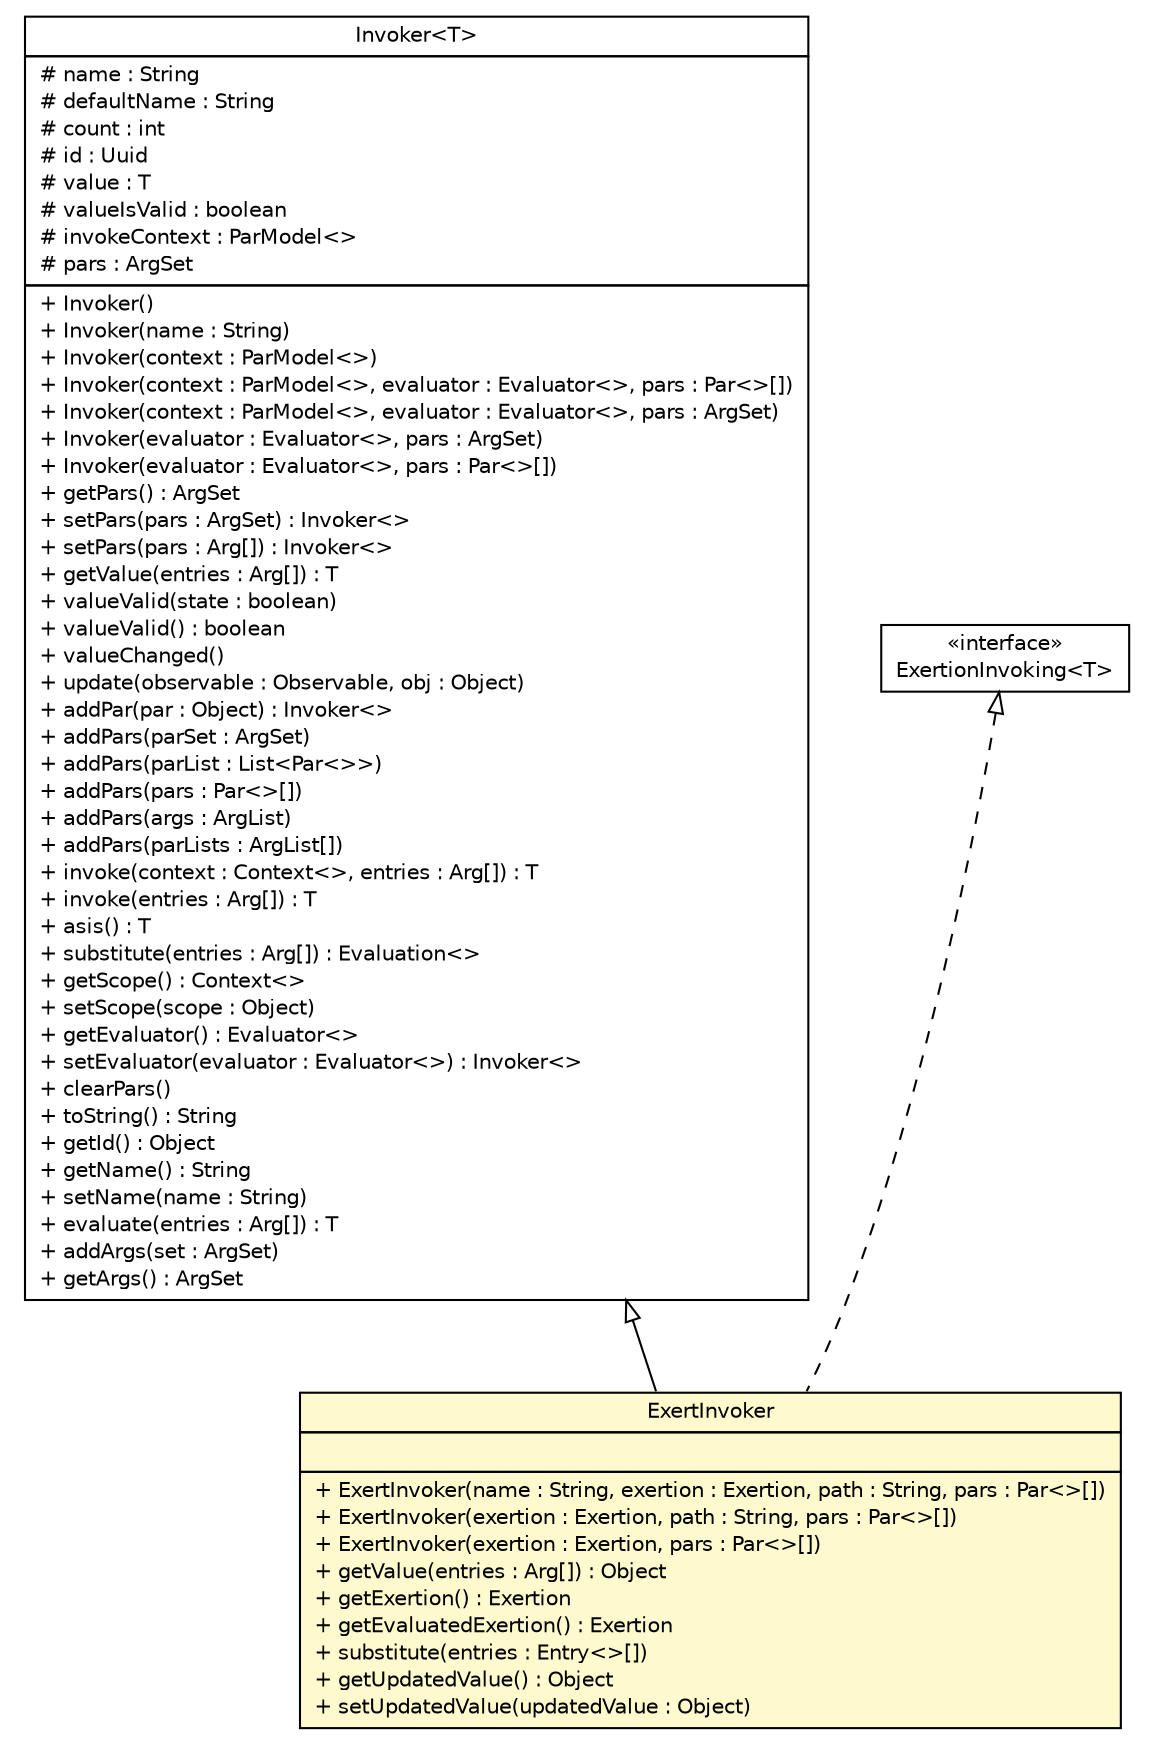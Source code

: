 #!/usr/local/bin/dot
#
# Class diagram 
# Generated by UMLGraph version R5_6 (http://www.umlgraph.org/)
#

digraph G {
	edge [fontname="Helvetica",fontsize=10,labelfontname="Helvetica",labelfontsize=10];
	node [fontname="Helvetica",fontsize=10,shape=plaintext];
	nodesep=0.25;
	ranksep=0.5;
	// sorcer.core.invoker.ExertInvoker
	c225955 [label=<<table title="sorcer.core.invoker.ExertInvoker" border="0" cellborder="1" cellspacing="0" cellpadding="2" port="p" bgcolor="lemonChiffon" href="./ExertInvoker.html">
		<tr><td><table border="0" cellspacing="0" cellpadding="1">
<tr><td align="center" balign="center"> ExertInvoker </td></tr>
		</table></td></tr>
		<tr><td><table border="0" cellspacing="0" cellpadding="1">
<tr><td align="left" balign="left">  </td></tr>
		</table></td></tr>
		<tr><td><table border="0" cellspacing="0" cellpadding="1">
<tr><td align="left" balign="left"> + ExertInvoker(name : String, exertion : Exertion, path : String, pars : Par&lt;&gt;[]) </td></tr>
<tr><td align="left" balign="left"> + ExertInvoker(exertion : Exertion, path : String, pars : Par&lt;&gt;[]) </td></tr>
<tr><td align="left" balign="left"> + ExertInvoker(exertion : Exertion, pars : Par&lt;&gt;[]) </td></tr>
<tr><td align="left" balign="left"> + getValue(entries : Arg[]) : Object </td></tr>
<tr><td align="left" balign="left"> + getExertion() : Exertion </td></tr>
<tr><td align="left" balign="left"> + getEvaluatedExertion() : Exertion </td></tr>
<tr><td align="left" balign="left"> + substitute(entries : Entry&lt;&gt;[]) </td></tr>
<tr><td align="left" balign="left"> + getUpdatedValue() : Object </td></tr>
<tr><td align="left" balign="left"> + setUpdatedValue(updatedValue : Object) </td></tr>
		</table></td></tr>
		</table>>, URL="./ExertInvoker.html", fontname="Helvetica", fontcolor="black", fontsize=10.0];
	// sorcer.core.invoker.Invoker<T>
	c225956 [label=<<table title="sorcer.core.invoker.Invoker" border="0" cellborder="1" cellspacing="0" cellpadding="2" port="p" href="./Invoker.html">
		<tr><td><table border="0" cellspacing="0" cellpadding="1">
<tr><td align="center" balign="center"> Invoker&lt;T&gt; </td></tr>
		</table></td></tr>
		<tr><td><table border="0" cellspacing="0" cellpadding="1">
<tr><td align="left" balign="left"> # name : String </td></tr>
<tr><td align="left" balign="left"> # defaultName : String </td></tr>
<tr><td align="left" balign="left"> # count : int </td></tr>
<tr><td align="left" balign="left"> # id : Uuid </td></tr>
<tr><td align="left" balign="left"> # value : T </td></tr>
<tr><td align="left" balign="left"> # valueIsValid : boolean </td></tr>
<tr><td align="left" balign="left"> # invokeContext : ParModel&lt;&gt; </td></tr>
<tr><td align="left" balign="left"> # pars : ArgSet </td></tr>
		</table></td></tr>
		<tr><td><table border="0" cellspacing="0" cellpadding="1">
<tr><td align="left" balign="left"> + Invoker() </td></tr>
<tr><td align="left" balign="left"> + Invoker(name : String) </td></tr>
<tr><td align="left" balign="left"> + Invoker(context : ParModel&lt;&gt;) </td></tr>
<tr><td align="left" balign="left"> + Invoker(context : ParModel&lt;&gt;, evaluator : Evaluator&lt;&gt;, pars : Par&lt;&gt;[]) </td></tr>
<tr><td align="left" balign="left"> + Invoker(context : ParModel&lt;&gt;, evaluator : Evaluator&lt;&gt;, pars : ArgSet) </td></tr>
<tr><td align="left" balign="left"> + Invoker(evaluator : Evaluator&lt;&gt;, pars : ArgSet) </td></tr>
<tr><td align="left" balign="left"> + Invoker(evaluator : Evaluator&lt;&gt;, pars : Par&lt;&gt;[]) </td></tr>
<tr><td align="left" balign="left"> + getPars() : ArgSet </td></tr>
<tr><td align="left" balign="left"> + setPars(pars : ArgSet) : Invoker&lt;&gt; </td></tr>
<tr><td align="left" balign="left"> + setPars(pars : Arg[]) : Invoker&lt;&gt; </td></tr>
<tr><td align="left" balign="left"> + getValue(entries : Arg[]) : T </td></tr>
<tr><td align="left" balign="left"> + valueValid(state : boolean) </td></tr>
<tr><td align="left" balign="left"> + valueValid() : boolean </td></tr>
<tr><td align="left" balign="left"> + valueChanged() </td></tr>
<tr><td align="left" balign="left"> + update(observable : Observable, obj : Object) </td></tr>
<tr><td align="left" balign="left"> + addPar(par : Object) : Invoker&lt;&gt; </td></tr>
<tr><td align="left" balign="left"> + addPars(parSet : ArgSet) </td></tr>
<tr><td align="left" balign="left"> + addPars(parList : List&lt;Par&lt;&gt;&gt;) </td></tr>
<tr><td align="left" balign="left"> + addPars(pars : Par&lt;&gt;[]) </td></tr>
<tr><td align="left" balign="left"> + addPars(args : ArgList) </td></tr>
<tr><td align="left" balign="left"> + addPars(parLists : ArgList[]) </td></tr>
<tr><td align="left" balign="left"> + invoke(context : Context&lt;&gt;, entries : Arg[]) : T </td></tr>
<tr><td align="left" balign="left"> + invoke(entries : Arg[]) : T </td></tr>
<tr><td align="left" balign="left"> + asis() : T </td></tr>
<tr><td align="left" balign="left"> + substitute(entries : Arg[]) : Evaluation&lt;&gt; </td></tr>
<tr><td align="left" balign="left"> + getScope() : Context&lt;&gt; </td></tr>
<tr><td align="left" balign="left"> + setScope(scope : Object) </td></tr>
<tr><td align="left" balign="left"> + getEvaluator() : Evaluator&lt;&gt; </td></tr>
<tr><td align="left" balign="left"> + setEvaluator(evaluator : Evaluator&lt;&gt;) : Invoker&lt;&gt; </td></tr>
<tr><td align="left" balign="left"> + clearPars() </td></tr>
<tr><td align="left" balign="left"> + toString() : String </td></tr>
<tr><td align="left" balign="left"> + getId() : Object </td></tr>
<tr><td align="left" balign="left"> + getName() : String </td></tr>
<tr><td align="left" balign="left"> + setName(name : String) </td></tr>
<tr><td align="left" balign="left"> + evaluate(entries : Arg[]) : T </td></tr>
<tr><td align="left" balign="left"> + addArgs(set : ArgSet) </td></tr>
<tr><td align="left" balign="left"> + getArgs() : ArgSet </td></tr>
		</table></td></tr>
		</table>>, URL="./Invoker.html", fontname="Helvetica", fontcolor="black", fontsize=10.0];
	// sorcer.core.invoker.ExertionInvoking<T>
	c225971 [label=<<table title="sorcer.core.invoker.ExertionInvoking" border="0" cellborder="1" cellspacing="0" cellpadding="2" port="p" href="./ExertionInvoking.html">
		<tr><td><table border="0" cellspacing="0" cellpadding="1">
<tr><td align="center" balign="center"> &#171;interface&#187; </td></tr>
<tr><td align="center" balign="center"> ExertionInvoking&lt;T&gt; </td></tr>
		</table></td></tr>
		</table>>, URL="./ExertionInvoking.html", fontname="Helvetica", fontcolor="black", fontsize=10.0];
	//sorcer.core.invoker.ExertInvoker extends sorcer.core.invoker.Invoker
	c225956:p -> c225955:p [dir=back,arrowtail=empty];
	//sorcer.core.invoker.ExertInvoker implements sorcer.core.invoker.ExertionInvoking<T>
	c225971:p -> c225955:p [dir=back,arrowtail=empty,style=dashed];
}


